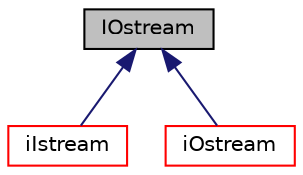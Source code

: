 digraph "IOstream"
{
 // LATEX_PDF_SIZE
  edge [fontname="Helvetica",fontsize="10",labelfontname="Helvetica",labelfontsize="10"];
  node [fontname="Helvetica",fontsize="10",shape=record];
  Node1 [label="IOstream",height=0.2,width=0.4,color="black", fillcolor="grey75", style="filled", fontcolor="black",tooltip="A base calss for input/output streams."];
  Node1 -> Node2 [dir="back",color="midnightblue",fontsize="10",style="solid",fontname="Helvetica"];
  Node2 [label="iIstream",height=0.2,width=0.4,color="red", fillcolor="white", style="filled",URL="$classpFlow_1_1iIstream.html",tooltip="Interface class for any input stream"];
  Node1 -> Node6 [dir="back",color="midnightblue",fontsize="10",style="solid",fontname="Helvetica"];
  Node6 [label="iOstream",height=0.2,width=0.4,color="red", fillcolor="white", style="filled",URL="$classpFlow_1_1iOstream.html",tooltip="Interface class for any output stream."];
}
